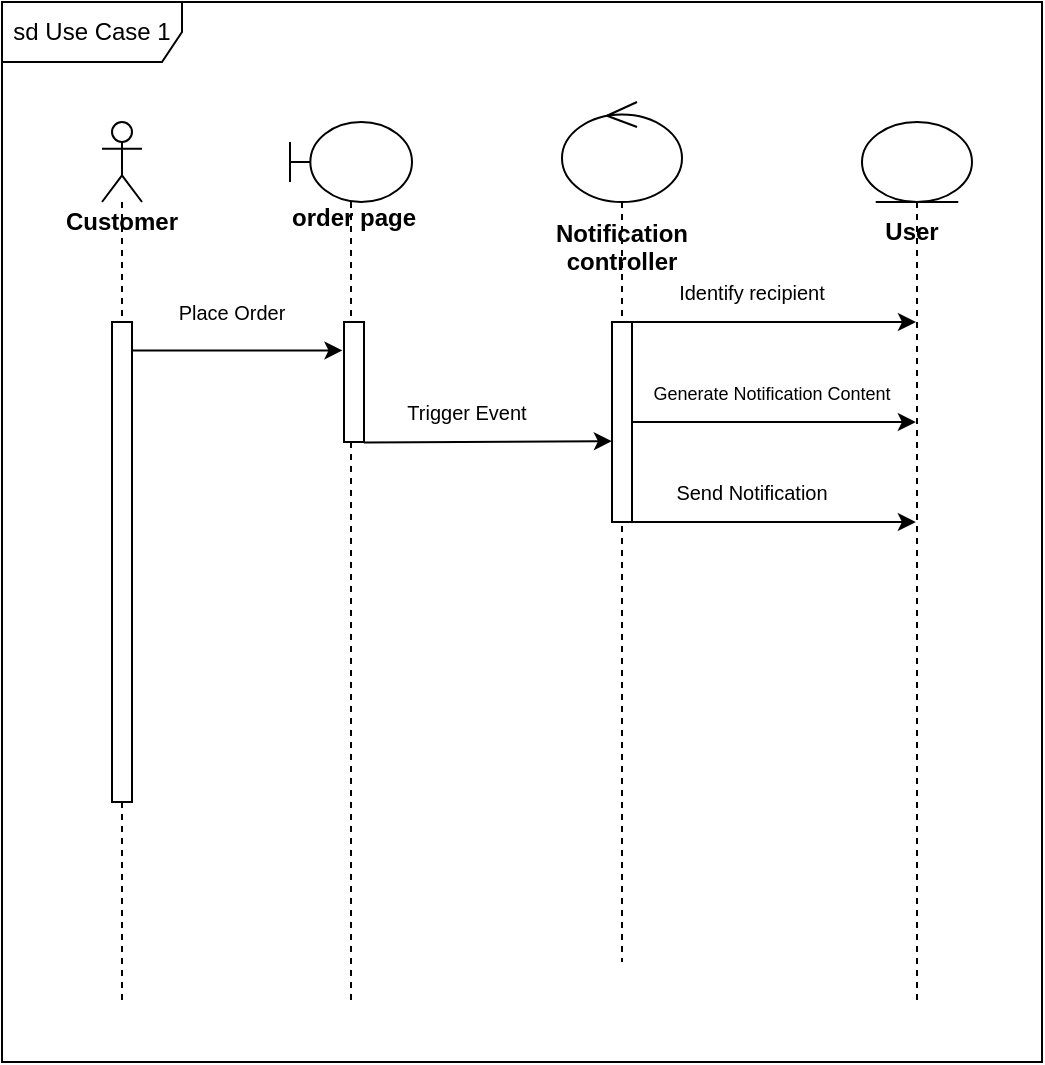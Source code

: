 <mxfile>
    <diagram id="4RXmsfjWNe0kMVHEtujZ" name="Page-1">
        <mxGraphModel dx="8" dy="662" grid="1" gridSize="10" guides="1" tooltips="1" connect="1" arrows="1" fold="1" page="1" pageScale="1" pageWidth="850" pageHeight="1100" background="none" math="0" shadow="0">
            <root>
                <mxCell id="0"/>
                <mxCell id="1" parent="0"/>
                <mxCell id="3" value="sd Use Case 1" style="shape=umlFrame;whiteSpace=wrap;html=1;width=90;height=30;" vertex="1" parent="1">
                    <mxGeometry x="1070" y="120" width="520" height="530" as="geometry"/>
                </mxCell>
                <mxCell id="4" value="&lt;b&gt;Customer&lt;/b&gt;" style="shape=umlLifeline;participant=umlActor;perimeter=lifelinePerimeter;whiteSpace=wrap;html=1;container=1;collapsible=0;recursiveResize=0;verticalAlign=top;spacingTop=36;outlineConnect=0;" vertex="1" parent="1">
                    <mxGeometry x="1120" y="180" width="20" height="440" as="geometry"/>
                </mxCell>
                <mxCell id="5" value="" style="html=1;points=[];perimeter=orthogonalPerimeter;" vertex="1" parent="4">
                    <mxGeometry x="5" y="100" width="10" height="240" as="geometry"/>
                </mxCell>
                <mxCell id="6" value="" style="shape=umlLifeline;participant=umlBoundary;perimeter=lifelinePerimeter;whiteSpace=wrap;html=1;container=1;collapsible=0;recursiveResize=0;verticalAlign=top;spacingTop=36;outlineConnect=0;" vertex="1" parent="1">
                    <mxGeometry x="1214" y="180" width="61" height="440" as="geometry"/>
                </mxCell>
                <mxCell id="7" value="&lt;b&gt;order page&lt;br&gt;&lt;br&gt;&lt;/b&gt;" style="text;html=1;strokeColor=none;fillColor=none;align=center;verticalAlign=middle;whiteSpace=wrap;rounded=0;" vertex="1" parent="6">
                    <mxGeometry x="-11" y="40" width="86" height="30" as="geometry"/>
                </mxCell>
                <mxCell id="8" value="" style="html=1;points=[];perimeter=orthogonalPerimeter;" vertex="1" parent="6">
                    <mxGeometry x="27" y="100" width="10" height="60" as="geometry"/>
                </mxCell>
                <mxCell id="13" value="" style="shape=umlLifeline;participant=umlControl;perimeter=lifelinePerimeter;whiteSpace=wrap;html=1;container=1;collapsible=0;recursiveResize=0;verticalAlign=top;spacingTop=36;outlineConnect=0;size=50;" vertex="1" parent="1">
                    <mxGeometry x="1350" y="170" width="60" height="430" as="geometry"/>
                </mxCell>
                <mxCell id="14" value="" style="html=1;points=[];perimeter=orthogonalPerimeter;" vertex="1" parent="13">
                    <mxGeometry x="25" y="110" width="10" height="100" as="geometry"/>
                </mxCell>
                <mxCell id="22" value="&lt;div style=&quot;text-align: start;&quot;&gt;&lt;span style=&quot;background-color: initial; font-size: 0px;&quot;&gt;&lt;font face=&quot;monospace&quot; color=&quot;rgba(0, 0, 0, 0)&quot;&gt;us&lt;/font&gt;&lt;/span&gt;&lt;/div&gt;" style="shape=umlLifeline;participant=umlEntity;perimeter=lifelinePerimeter;whiteSpace=wrap;html=1;container=1;collapsible=0;recursiveResize=0;verticalAlign=top;spacingTop=36;outlineConnect=0;" vertex="1" parent="1">
                    <mxGeometry x="1500" y="180" width="55" height="440" as="geometry"/>
                </mxCell>
                <mxCell id="23" value="&lt;b&gt;&lt;font style=&quot;font-size: 12px;&quot;&gt;User&lt;/font&gt;&lt;/b&gt;" style="text;html=1;strokeColor=none;fillColor=none;align=center;verticalAlign=middle;whiteSpace=wrap;rounded=0;" vertex="1" parent="22">
                    <mxGeometry x="-5" y="40" width="60" height="30" as="geometry"/>
                </mxCell>
                <mxCell id="15" value="&lt;b&gt;Notification &lt;br&gt;controller&lt;br&gt;&lt;br&gt;&lt;/b&gt;" style="text;html=1;strokeColor=none;fillColor=none;align=center;verticalAlign=middle;whiteSpace=wrap;rounded=0;" vertex="1" parent="1">
                    <mxGeometry x="1325" y="250" width="110" as="geometry"/>
                </mxCell>
                <mxCell id="28" value="" style="endArrow=classic;html=1;entryX=-0.077;entryY=0.237;entryDx=0;entryDy=0;entryPerimeter=0;" edge="1" parent="1" source="5" target="8">
                    <mxGeometry width="50" height="50" relative="1" as="geometry">
                        <mxPoint x="1140" y="294" as="sourcePoint"/>
                        <mxPoint x="1360" y="290" as="targetPoint"/>
                    </mxGeometry>
                </mxCell>
                <mxCell id="29" value="" style="endArrow=classic;html=1;entryX=-0.004;entryY=0.596;entryDx=0;entryDy=0;entryPerimeter=0;exitX=0.992;exitY=1.004;exitDx=0;exitDy=0;exitPerimeter=0;" edge="1" parent="1" source="8" target="14">
                    <mxGeometry width="50" height="50" relative="1" as="geometry">
                        <mxPoint x="1310" y="370" as="sourcePoint"/>
                        <mxPoint x="1360" y="320" as="targetPoint"/>
                    </mxGeometry>
                </mxCell>
                <mxCell id="32" value="" style="endArrow=classic;html=1;" edge="1" parent="1" source="13" target="22">
                    <mxGeometry width="50" height="50" relative="1" as="geometry">
                        <mxPoint x="1430" y="370" as="sourcePoint"/>
                        <mxPoint x="1480" y="320" as="targetPoint"/>
                        <Array as="points">
                            <mxPoint x="1450" y="280"/>
                        </Array>
                    </mxGeometry>
                </mxCell>
                <mxCell id="33" value="" style="endArrow=classic;html=1;" edge="1" parent="1">
                    <mxGeometry width="50" height="50" relative="1" as="geometry">
                        <mxPoint x="1380.004" y="380" as="sourcePoint"/>
                        <mxPoint x="1526.93" y="380" as="targetPoint"/>
                        <Array as="points">
                            <mxPoint x="1449.93" y="380"/>
                        </Array>
                    </mxGeometry>
                </mxCell>
                <mxCell id="34" value="" style="endArrow=classic;html=1;" edge="1" parent="1" source="14">
                    <mxGeometry width="50" height="50" relative="1" as="geometry">
                        <mxPoint x="1390" y="330" as="sourcePoint"/>
                        <mxPoint x="1526.93" y="330" as="targetPoint"/>
                        <Array as="points">
                            <mxPoint x="1449.93" y="330"/>
                        </Array>
                    </mxGeometry>
                </mxCell>
                <mxCell id="38" value="&lt;font style=&quot;font-size: 10px;&quot;&gt;Place Order&lt;/font&gt;" style="text;html=1;strokeColor=none;fillColor=none;align=center;verticalAlign=middle;whiteSpace=wrap;rounded=0;" vertex="1" parent="1">
                    <mxGeometry x="1150" y="270" width="70" height="10" as="geometry"/>
                </mxCell>
                <mxCell id="39" value="Trigger Event" style="text;html=1;strokeColor=none;fillColor=none;align=center;verticalAlign=middle;whiteSpace=wrap;rounded=0;fontSize=10;" vertex="1" parent="1">
                    <mxGeometry x="1265" y="310" width="75" height="30" as="geometry"/>
                </mxCell>
                <mxCell id="40" value="Identify recipient" style="text;html=1;strokeColor=none;fillColor=none;align=center;verticalAlign=middle;whiteSpace=wrap;rounded=0;fontSize=10;" vertex="1" parent="1">
                    <mxGeometry x="1402" y="250" width="86" height="30" as="geometry"/>
                </mxCell>
                <mxCell id="41" value="&lt;font style=&quot;font-size: 9px;&quot;&gt;Generate Notification Content&lt;/font&gt;" style="text;html=1;strokeColor=none;fillColor=none;align=center;verticalAlign=middle;whiteSpace=wrap;rounded=0;fontSize=10;" vertex="1" parent="1">
                    <mxGeometry x="1390" y="300" width="130" height="30" as="geometry"/>
                </mxCell>
                <mxCell id="42" value="Send Notification" style="text;html=1;strokeColor=none;fillColor=none;align=center;verticalAlign=middle;whiteSpace=wrap;rounded=0;fontSize=10;" vertex="1" parent="1">
                    <mxGeometry x="1390" y="350" width="110" height="30" as="geometry"/>
                </mxCell>
            </root>
        </mxGraphModel>
    </diagram>
</mxfile>